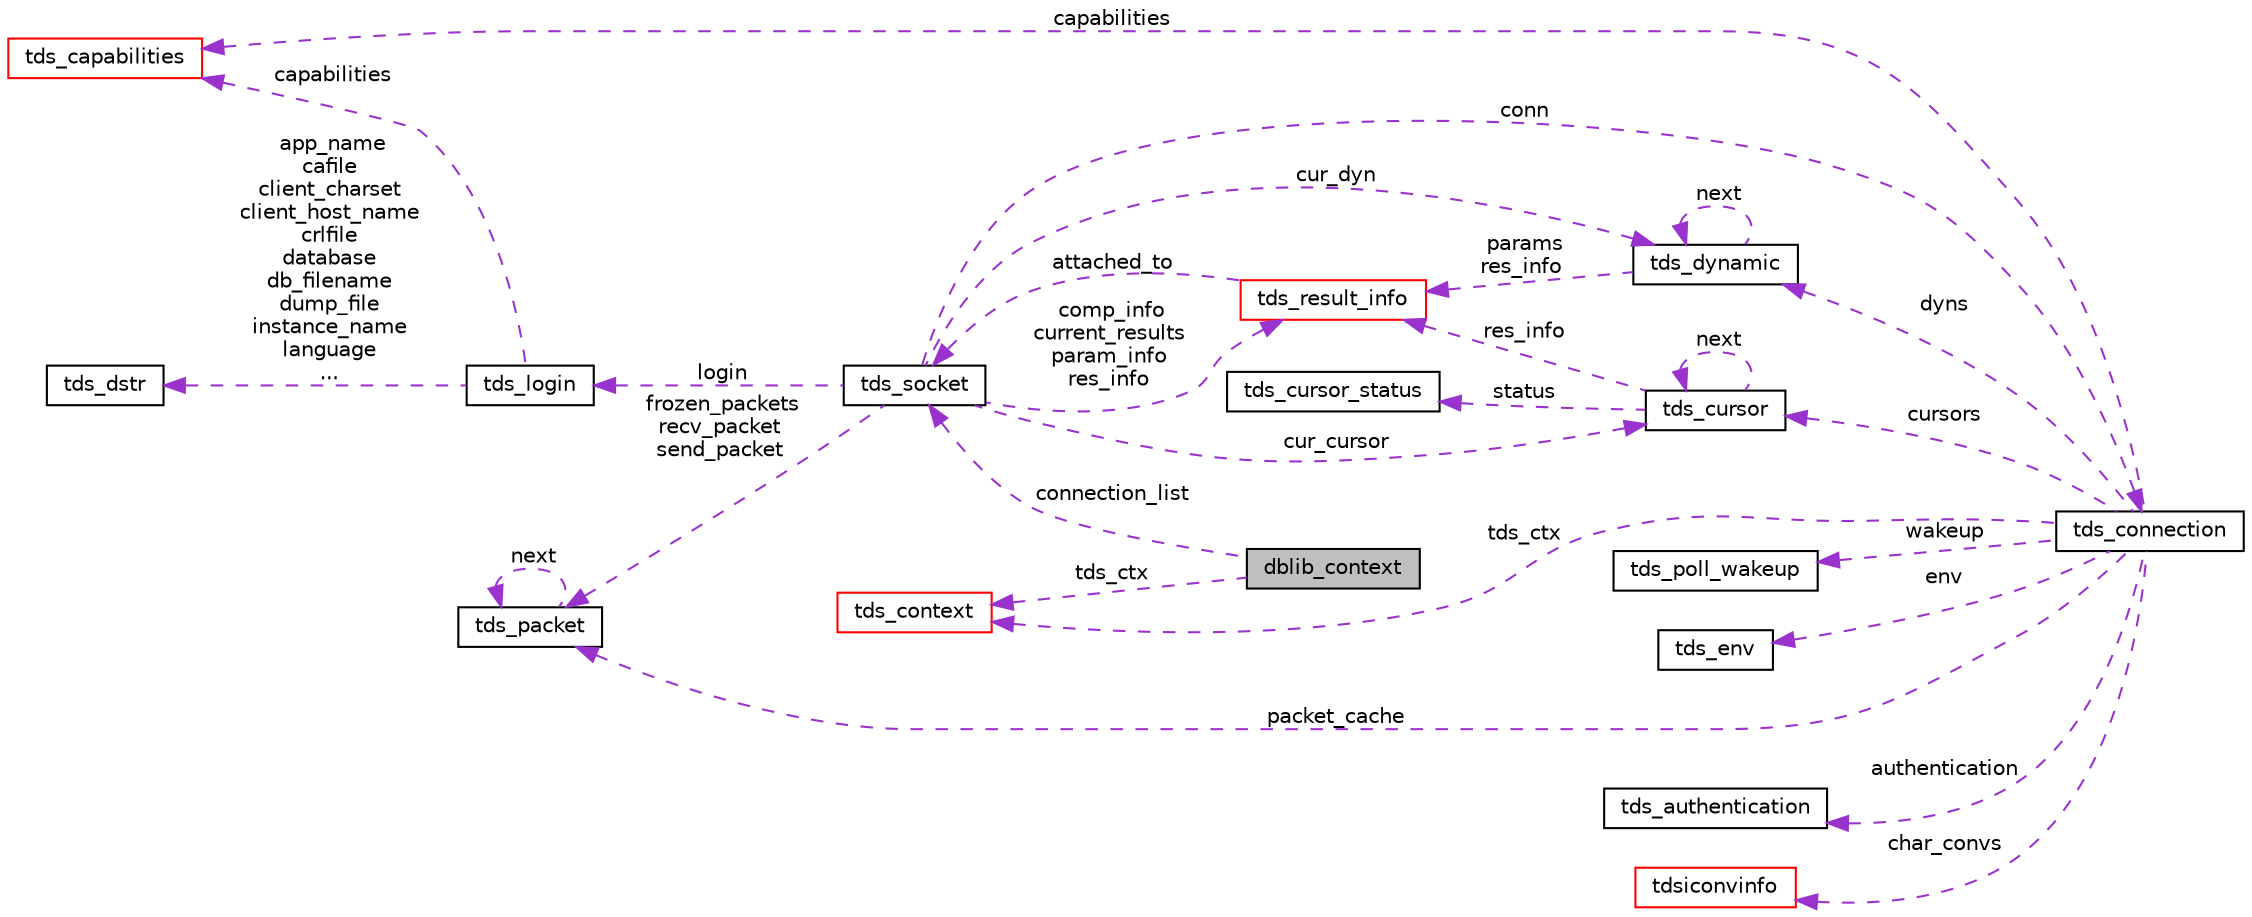 digraph "dblib_context"
{
 // LATEX_PDF_SIZE
  edge [fontname="Helvetica",fontsize="10",labelfontname="Helvetica",labelfontsize="10"];
  node [fontname="Helvetica",fontsize="10",shape=record];
  rankdir="LR";
  Node1 [label="dblib_context",height=0.2,width=0.4,color="black", fillcolor="grey75", style="filled", fontcolor="black",tooltip=" "];
  Node2 -> Node1 [dir="back",color="darkorchid3",fontsize="10",style="dashed",label=" connection_list" ,fontname="Helvetica"];
  Node2 [label="tds_socket",height=0.2,width=0.4,color="black", fillcolor="white", style="filled",URL="$a01235.html",tooltip="Information for a server connection."];
  Node3 -> Node2 [dir="back",color="darkorchid3",fontsize="10",style="dashed",label=" login" ,fontname="Helvetica"];
  Node3 [label="tds_login",height=0.2,width=0.4,color="black", fillcolor="white", style="filled",URL="$a01143.html",tooltip=" "];
  Node4 -> Node3 [dir="back",color="darkorchid3",fontsize="10",style="dashed",label=" capabilities" ,fontname="Helvetica"];
  Node4 [label="tds_capabilities",height=0.2,width=0.4,color="red", fillcolor="white", style="filled",URL="$a01139.html",tooltip=" "];
  Node6 -> Node3 [dir="back",color="darkorchid3",fontsize="10",style="dashed",label=" app_name\ncafile\nclient_charset\nclient_host_name\ncrlfile\ndatabase\ndb_filename\ndump_file\ninstance_name\nlanguage\n..." ,fontname="Helvetica"];
  Node6 [label="tds_dstr",height=0.2,width=0.4,color="black", fillcolor="white", style="filled",URL="$a01283.html",tooltip="Structure to hold a string."];
  Node7 -> Node2 [dir="back",color="darkorchid3",fontsize="10",style="dashed",label=" frozen_packets\nrecv_packet\nsend_packet" ,fontname="Helvetica"];
  Node7 [label="tds_packet",height=0.2,width=0.4,color="black", fillcolor="white", style="filled",URL="$a01223.html",tooltip=" "];
  Node7 -> Node7 [dir="back",color="darkorchid3",fontsize="10",style="dashed",label=" next" ,fontname="Helvetica"];
  Node8 -> Node2 [dir="back",color="darkorchid3",fontsize="10",style="dashed",label=" cur_dyn" ,fontname="Helvetica"];
  Node8 [label="tds_dynamic",height=0.2,width=0.4,color="black", fillcolor="white", style="filled",URL="$a01207.html",tooltip="Holds information for a dynamic (also called prepared) query."];
  Node8 -> Node8 [dir="back",color="darkorchid3",fontsize="10",style="dashed",label=" next" ,fontname="Helvetica"];
  Node9 -> Node8 [dir="back",color="darkorchid3",fontsize="10",style="dashed",label=" params\nres_info" ,fontname="Helvetica"];
  Node9 [label="tds_result_info",height=0.2,width=0.4,color="red", fillcolor="white", style="filled",URL="$a01183.html",tooltip="Hold information for any results."];
  Node2 -> Node9 [dir="back",color="darkorchid3",fontsize="10",style="dashed",label=" attached_to" ,fontname="Helvetica"];
  Node9 -> Node2 [dir="back",color="darkorchid3",fontsize="10",style="dashed",label=" comp_info\ncurrent_results\nparam_info\nres_info" ,fontname="Helvetica"];
  Node17 -> Node2 [dir="back",color="darkorchid3",fontsize="10",style="dashed",label=" cur_cursor" ,fontname="Helvetica"];
  Node17 [label="tds_cursor",height=0.2,width=0.4,color="black", fillcolor="white", style="filled",URL="$a01199.html",tooltip="Holds informations about a cursor."];
  Node18 -> Node17 [dir="back",color="darkorchid3",fontsize="10",style="dashed",label=" status" ,fontname="Helvetica"];
  Node18 [label="tds_cursor_status",height=0.2,width=0.4,color="black", fillcolor="white", style="filled",URL="$a01195.html",tooltip=" "];
  Node9 -> Node17 [dir="back",color="darkorchid3",fontsize="10",style="dashed",label=" res_info" ,fontname="Helvetica"];
  Node17 -> Node17 [dir="back",color="darkorchid3",fontsize="10",style="dashed",label=" next" ,fontname="Helvetica"];
  Node19 -> Node2 [dir="back",color="darkorchid3",fontsize="10",style="dashed",label=" conn" ,fontname="Helvetica"];
  Node19 [label="tds_connection",height=0.2,width=0.4,color="black", fillcolor="white", style="filled",URL="$a01231.html",tooltip=" "];
  Node4 -> Node19 [dir="back",color="darkorchid3",fontsize="10",style="dashed",label=" capabilities" ,fontname="Helvetica"];
  Node20 -> Node19 [dir="back",color="darkorchid3",fontsize="10",style="dashed",label=" wakeup" ,fontname="Helvetica"];
  Node20 [label="tds_poll_wakeup",height=0.2,width=0.4,color="black", fillcolor="white", style="filled",URL="$a01227.html",tooltip=" "];
  Node21 -> Node19 [dir="back",color="darkorchid3",fontsize="10",style="dashed",label=" env" ,fontname="Helvetica"];
  Node21 [label="tds_env",height=0.2,width=0.4,color="black", fillcolor="white", style="filled",URL="$a01203.html",tooltip="Current environment as reported by the server."];
  Node22 -> Node19 [dir="back",color="darkorchid3",fontsize="10",style="dashed",label=" tds_ctx" ,fontname="Helvetica"];
  Node22 [label="tds_context",height=0.2,width=0.4,color="red", fillcolor="white", style="filled",URL="$a01215.html",tooltip=" "];
  Node24 -> Node19 [dir="back",color="darkorchid3",fontsize="10",style="dashed",label=" authentication" ,fontname="Helvetica"];
  Node24 [label="tds_authentication",height=0.2,width=0.4,color="black", fillcolor="white", style="filled",URL="$a01219.html",tooltip=" "];
  Node7 -> Node19 [dir="back",color="darkorchid3",fontsize="10",style="dashed",label=" packet_cache" ,fontname="Helvetica"];
  Node8 -> Node19 [dir="back",color="darkorchid3",fontsize="10",style="dashed",label=" dyns" ,fontname="Helvetica"];
  Node11 -> Node19 [dir="back",color="darkorchid3",fontsize="10",style="dashed",label=" char_convs" ,fontname="Helvetica"];
  Node11 [label="tdsiconvinfo",height=0.2,width=0.4,color="red", fillcolor="white", style="filled",URL="$a00983.html",tooltip=" "];
  Node17 -> Node19 [dir="back",color="darkorchid3",fontsize="10",style="dashed",label=" cursors" ,fontname="Helvetica"];
  Node22 -> Node1 [dir="back",color="darkorchid3",fontsize="10",style="dashed",label=" tds_ctx" ,fontname="Helvetica"];
}

